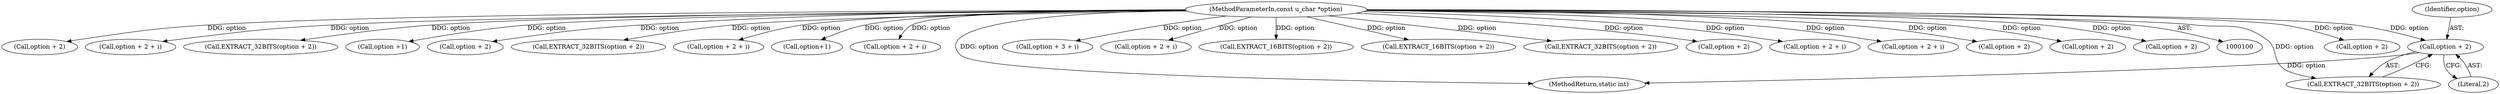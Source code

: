 digraph "0_tcpdump_211124b972e74f0da66bc8b16f181f78793e2f66@pointer" {
"1000515" [label="(Call,option + 2)"];
"1000102" [label="(MethodParameterIn,const u_char *option)"];
"1000282" [label="(Call,option + 2)"];
"1000269" [label="(Call,option + 2)"];
"1000392" [label="(Call,option + 2 + i)"];
"1000515" [label="(Call,option + 2)"];
"1000474" [label="(Call,EXTRACT_32BITS(option + 2))"];
"1000124" [label="(Call,option +1)"];
"1000218" [label="(Call,option + 2)"];
"1000228" [label="(Call,EXTRACT_32BITS(option + 2))"];
"1000425" [label="(Call,option + 2 + i)"];
"1000118" [label="(Call,option+1)"];
"1000458" [label="(Call,option + 2 + i)"];
"1000514" [label="(Call,EXTRACT_32BITS(option + 2))"];
"1000102" [label="(MethodParameterIn,const u_char *option)"];
"1000302" [label="(Call,option + 3 + i)"];
"1000516" [label="(Identifier,option)"];
"1000359" [label="(Call,option + 2 + i)"];
"1000582" [label="(MethodReturn,static int)"];
"1000217" [label="(Call,EXTRACT_16BITS(option + 2))"];
"1000528" [label="(Call,EXTRACT_16BITS(option + 2))"];
"1000494" [label="(Call,EXTRACT_32BITS(option + 2))"];
"1000475" [label="(Call,option + 2)"];
"1000335" [label="(Call,option + 2 + i)"];
"1000565" [label="(Call,option + 2 + i)"];
"1000229" [label="(Call,option + 2)"];
"1000529" [label="(Call,option + 2)"];
"1000517" [label="(Literal,2)"];
"1000495" [label="(Call,option + 2)"];
"1000515" -> "1000514"  [label="AST: "];
"1000515" -> "1000517"  [label="CFG: "];
"1000516" -> "1000515"  [label="AST: "];
"1000517" -> "1000515"  [label="AST: "];
"1000514" -> "1000515"  [label="CFG: "];
"1000515" -> "1000582"  [label="DDG: option"];
"1000102" -> "1000515"  [label="DDG: option"];
"1000102" -> "1000100"  [label="AST: "];
"1000102" -> "1000582"  [label="DDG: option"];
"1000102" -> "1000118"  [label="DDG: option"];
"1000102" -> "1000124"  [label="DDG: option"];
"1000102" -> "1000217"  [label="DDG: option"];
"1000102" -> "1000218"  [label="DDG: option"];
"1000102" -> "1000228"  [label="DDG: option"];
"1000102" -> "1000229"  [label="DDG: option"];
"1000102" -> "1000269"  [label="DDG: option"];
"1000102" -> "1000282"  [label="DDG: option"];
"1000102" -> "1000302"  [label="DDG: option"];
"1000102" -> "1000335"  [label="DDG: option"];
"1000102" -> "1000359"  [label="DDG: option"];
"1000102" -> "1000392"  [label="DDG: option"];
"1000102" -> "1000425"  [label="DDG: option"];
"1000102" -> "1000458"  [label="DDG: option"];
"1000102" -> "1000474"  [label="DDG: option"];
"1000102" -> "1000475"  [label="DDG: option"];
"1000102" -> "1000494"  [label="DDG: option"];
"1000102" -> "1000495"  [label="DDG: option"];
"1000102" -> "1000514"  [label="DDG: option"];
"1000102" -> "1000528"  [label="DDG: option"];
"1000102" -> "1000529"  [label="DDG: option"];
"1000102" -> "1000565"  [label="DDG: option"];
}
